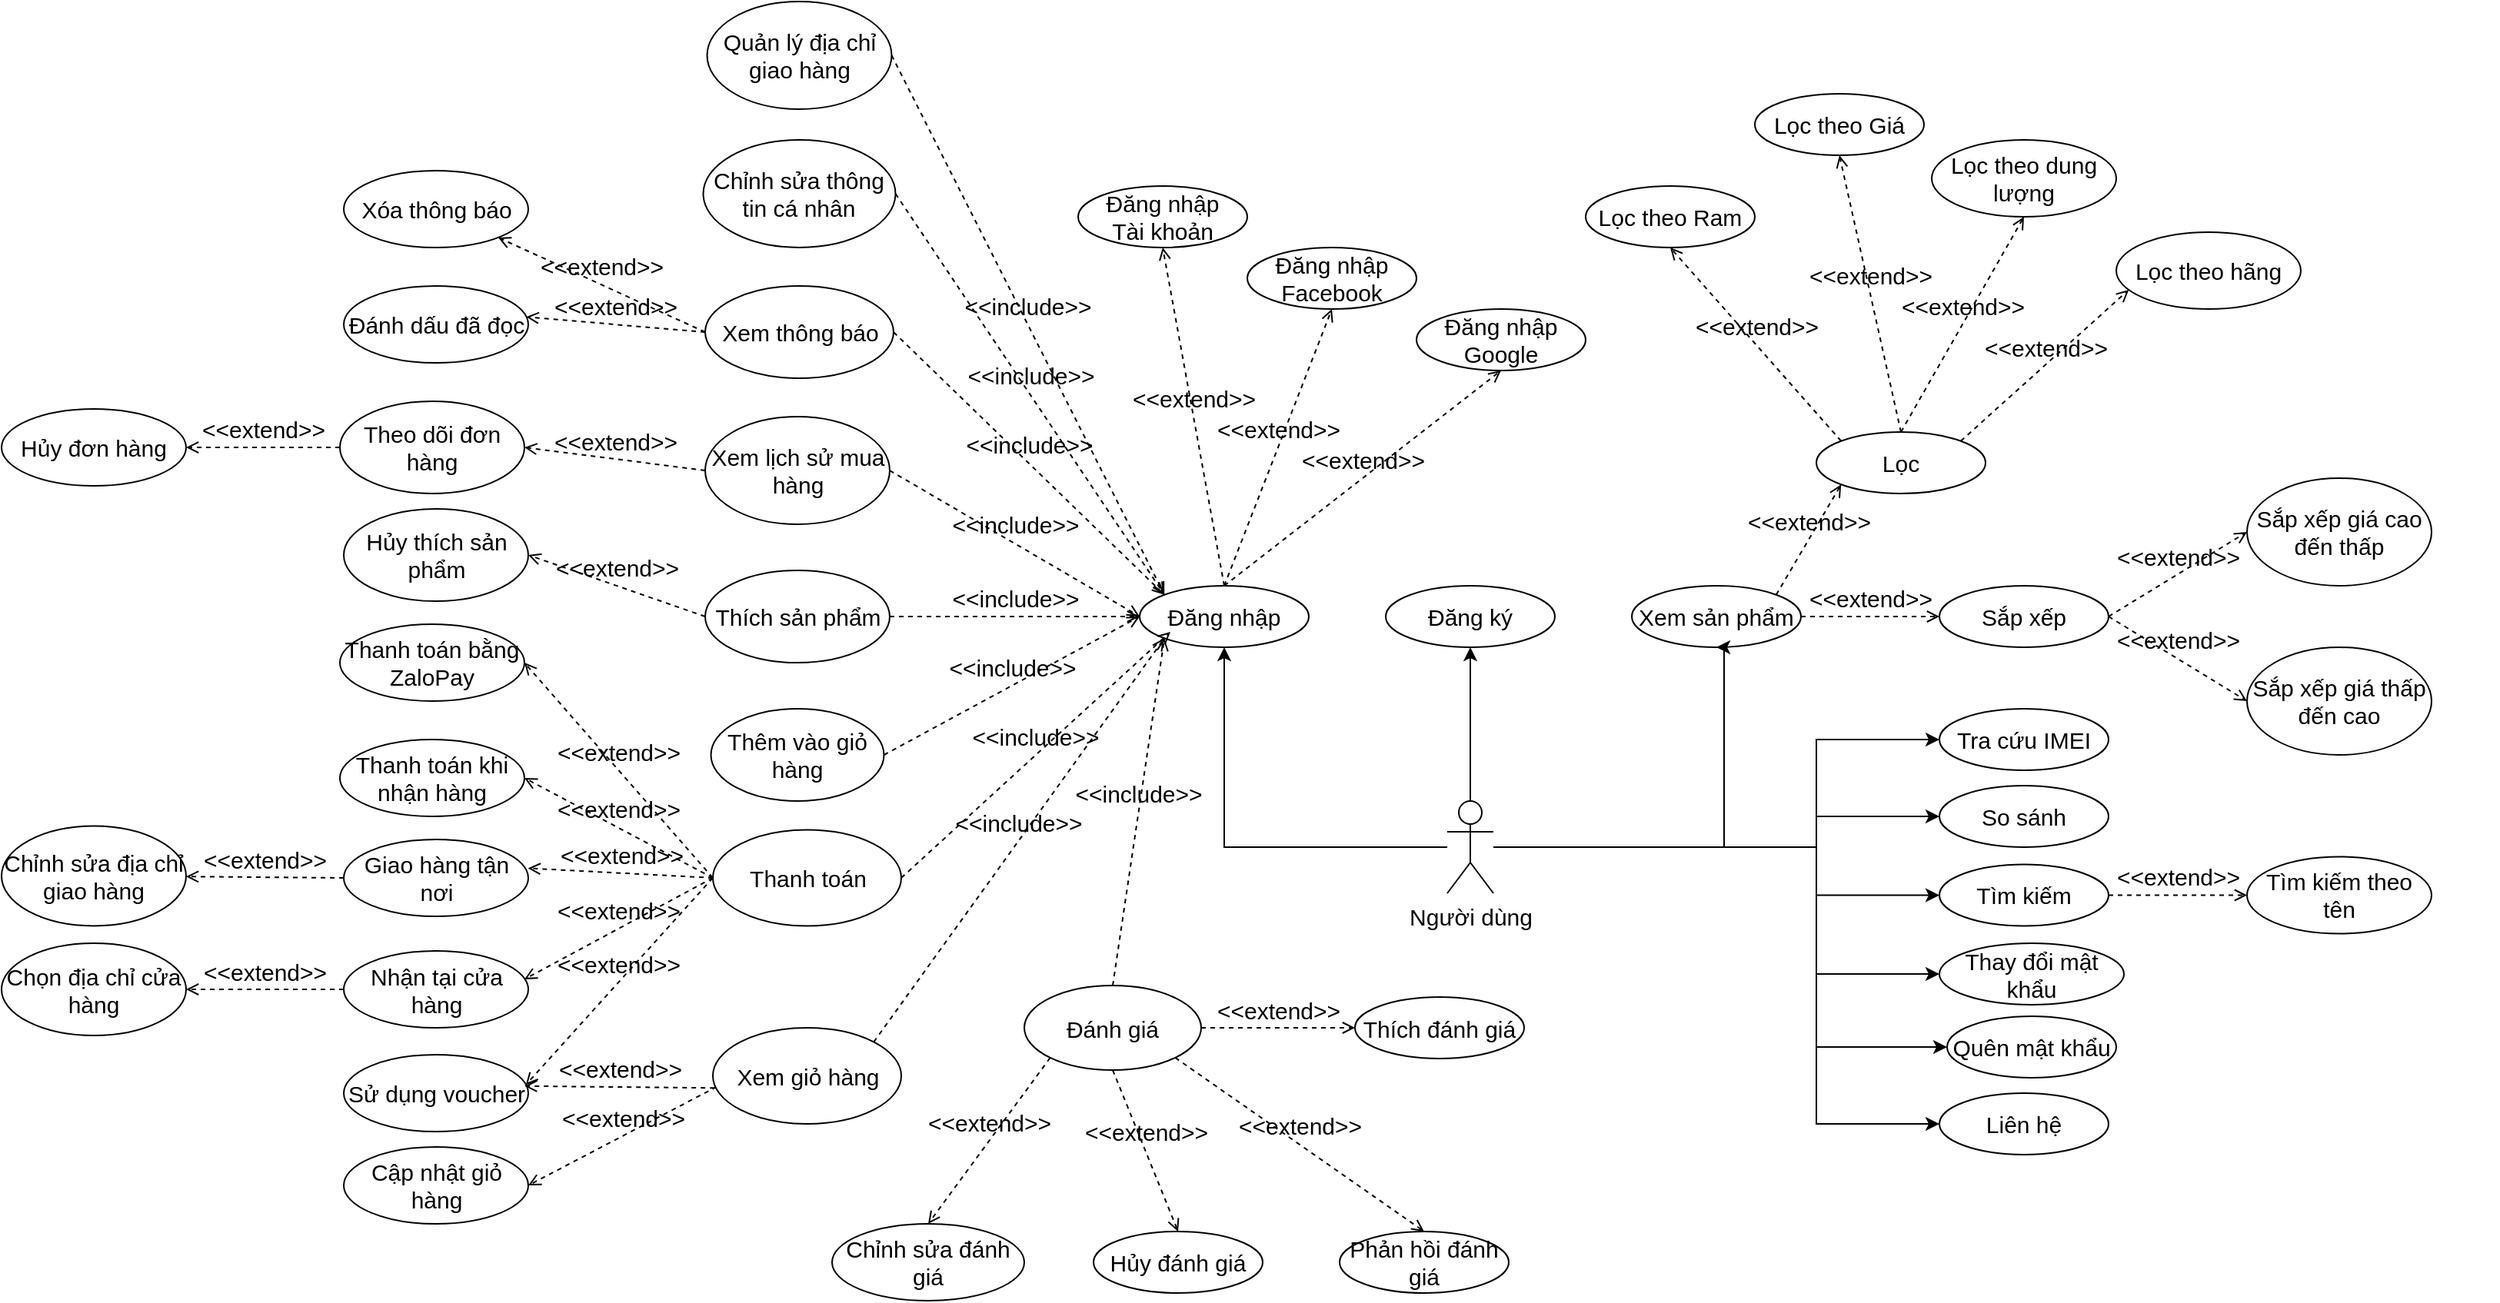 <mxfile version="15.4.0" type="device"><diagram id="bqjBC44JYq5-XLAw16za" name="Page-1"><mxGraphModel dx="2636" dy="856" grid="1" gridSize="10" guides="1" tooltips="1" connect="1" arrows="1" fold="1" page="1" pageScale="1" pageWidth="850" pageHeight="1100" math="0" shadow="0"><root><mxCell id="0"/><mxCell id="1" parent="0"/><mxCell id="60ecFbBUlzreuD89ERRn-10" value="Đăng nhập" style="ellipse;whiteSpace=wrap;html=1;fontSize=15;" parent="1" vertex="1"><mxGeometry x="400" y="420" width="110" height="40" as="geometry"/></mxCell><mxCell id="60ecFbBUlzreuD89ERRn-11" value="Thanh toán" style="ellipse;whiteSpace=wrap;html=1;fontSize=15;" parent="1" vertex="1"><mxGeometry x="122.5" y="578.75" width="122.5" height="62.5" as="geometry"/></mxCell><mxCell id="60ecFbBUlzreuD89ERRn-13" value="Đánh giá" style="ellipse;whiteSpace=wrap;html=1;fontSize=15;" parent="1" vertex="1"><mxGeometry x="325" y="680" width="115" height="55" as="geometry"/></mxCell><mxCell id="60ecFbBUlzreuD89ERRn-15" value="Chỉnh sửa thông tin cá nhân" style="ellipse;whiteSpace=wrap;html=1;fontSize=15;" parent="1" vertex="1"><mxGeometry x="116.25" y="130" width="125" height="70" as="geometry"/></mxCell><mxCell id="60ecFbBUlzreuD89ERRn-16" value="Xem lịch sử mua hàng" style="ellipse;whiteSpace=wrap;html=1;fontSize=15;" parent="1" vertex="1"><mxGeometry x="117.5" y="310" width="120" height="70" as="geometry"/></mxCell><mxCell id="60ecFbBUlzreuD89ERRn-17" value="Thích sản phẩm" style="ellipse;whiteSpace=wrap;html=1;fontSize=15;" parent="1" vertex="1"><mxGeometry x="117.5" y="410" width="120" height="60" as="geometry"/></mxCell><mxCell id="60ecFbBUlzreuD89ERRn-18" value="Quên mật khẩu" style="ellipse;whiteSpace=wrap;html=1;fontSize=15;" parent="1" vertex="1"><mxGeometry x="925" y="700" width="110" height="40" as="geometry"/></mxCell><mxCell id="60ecFbBUlzreuD89ERRn-19" value="Xem sản phẩm" style="ellipse;whiteSpace=wrap;html=1;fontSize=15;" parent="1" vertex="1"><mxGeometry x="720" y="420" width="110" height="40" as="geometry"/></mxCell><mxCell id="60ecFbBUlzreuD89ERRn-20" value="Thêm vào giỏ hàng" style="ellipse;whiteSpace=wrap;html=1;fontSize=15;" parent="1" vertex="1"><mxGeometry x="121.25" y="500" width="112.5" height="60" as="geometry"/></mxCell><mxCell id="60ecFbBUlzreuD89ERRn-21" value="Tìm kiếm" style="ellipse;whiteSpace=wrap;html=1;fontSize=15;" parent="1" vertex="1"><mxGeometry x="920" y="601.25" width="110" height="40" as="geometry"/></mxCell><mxCell id="60ecFbBUlzreuD89ERRn-23" value="Tìm kiếm theo tên" style="ellipse;whiteSpace=wrap;html=1;fontSize=15;" parent="1" vertex="1"><mxGeometry x="1120" y="596.25" width="120" height="50" as="geometry"/></mxCell><mxCell id="60ecFbBUlzreuD89ERRn-26" value="So sánh" style="ellipse;whiteSpace=wrap;html=1;fontSize=15;" parent="1" vertex="1"><mxGeometry x="920" y="550" width="110" height="40" as="geometry"/></mxCell><mxCell id="60ecFbBUlzreuD89ERRn-31" value="Đăng ký" style="ellipse;whiteSpace=wrap;html=1;fontSize=15;" parent="1" vertex="1"><mxGeometry x="560" y="420" width="110" height="40" as="geometry"/></mxCell><mxCell id="60ecFbBUlzreuD89ERRn-36" value="&amp;lt;&amp;lt;include&amp;gt;&amp;gt;" style="html=1;verticalAlign=bottom;labelBackgroundColor=none;endArrow=open;endFill=0;dashed=1;fontSize=15;exitX=1;exitY=0.5;exitDx=0;exitDy=0;entryX=0;entryY=0;entryDx=0;entryDy=0;" parent="1" source="60ecFbBUlzreuD89ERRn-15" target="60ecFbBUlzreuD89ERRn-10" edge="1"><mxGeometry width="160" relative="1" as="geometry"><mxPoint x="420" y="270" as="sourcePoint"/><mxPoint x="400" y="440" as="targetPoint"/></mxGeometry></mxCell><mxCell id="60ecFbBUlzreuD89ERRn-40" value="&amp;lt;&amp;lt;include&amp;gt;&amp;gt;" style="html=1;verticalAlign=bottom;labelBackgroundColor=none;endArrow=open;endFill=0;dashed=1;fontSize=15;exitX=1;exitY=0.5;exitDx=0;exitDy=0;entryX=0;entryY=0.5;entryDx=0;entryDy=0;" parent="1" source="60ecFbBUlzreuD89ERRn-17" target="60ecFbBUlzreuD89ERRn-10" edge="1"><mxGeometry width="160" relative="1" as="geometry"><mxPoint x="330" y="540" as="sourcePoint"/><mxPoint x="490" y="540" as="targetPoint"/></mxGeometry></mxCell><mxCell id="60ecFbBUlzreuD89ERRn-41" value="&amp;lt;&amp;lt;include&amp;gt;&amp;gt;" style="html=1;verticalAlign=bottom;labelBackgroundColor=none;endArrow=open;endFill=0;dashed=1;fontSize=15;exitX=1;exitY=0.5;exitDx=0;exitDy=0;" parent="1" source="60ecFbBUlzreuD89ERRn-11" edge="1"><mxGeometry width="160" relative="1" as="geometry"><mxPoint x="320" y="540" as="sourcePoint"/><mxPoint x="420" y="450" as="targetPoint"/></mxGeometry></mxCell><mxCell id="60ecFbBUlzreuD89ERRn-43" value="&amp;lt;&amp;lt;include&amp;gt;&amp;gt;" style="html=1;verticalAlign=bottom;labelBackgroundColor=none;endArrow=open;endFill=0;dashed=1;fontSize=15;exitX=0.5;exitY=0;exitDx=0;exitDy=0;entryX=0;entryY=1;entryDx=0;entryDy=0;" parent="1" source="60ecFbBUlzreuD89ERRn-13" target="60ecFbBUlzreuD89ERRn-10" edge="1"><mxGeometry width="160" relative="1" as="geometry"><mxPoint x="200" y="780" as="sourcePoint"/><mxPoint x="390" y="450" as="targetPoint"/></mxGeometry></mxCell><mxCell id="60ecFbBUlzreuD89ERRn-49" value="Đăng nhập&lt;br style=&quot;font-size: 15px;&quot;&gt;Tài khoản" style="ellipse;whiteSpace=wrap;html=1;fontSize=15;" parent="1" vertex="1"><mxGeometry x="360" y="160" width="110" height="40" as="geometry"/></mxCell><mxCell id="60ecFbBUlzreuD89ERRn-50" value="Đăng nhập&lt;br style=&quot;font-size: 15px;&quot;&gt;Facebook" style="ellipse;whiteSpace=wrap;html=1;fontSize=15;" parent="1" vertex="1"><mxGeometry x="470" y="200" width="110" height="40" as="geometry"/></mxCell><mxCell id="60ecFbBUlzreuD89ERRn-51" value="Đăng nhập Google" style="ellipse;whiteSpace=wrap;html=1;fontSize=15;" parent="1" vertex="1"><mxGeometry x="580" y="240" width="110" height="40" as="geometry"/></mxCell><mxCell id="60ecFbBUlzreuD89ERRn-52" value="&amp;lt;&amp;lt;extend&amp;gt;&amp;gt;" style="html=1;verticalAlign=bottom;labelBackgroundColor=none;endArrow=open;endFill=0;dashed=1;fontSize=15;exitX=0.5;exitY=0;exitDx=0;exitDy=0;entryX=0.5;entryY=1;entryDx=0;entryDy=0;" parent="1" source="60ecFbBUlzreuD89ERRn-10" target="60ecFbBUlzreuD89ERRn-49" edge="1"><mxGeometry width="160" relative="1" as="geometry"><mxPoint x="460" y="370" as="sourcePoint"/><mxPoint x="620" y="370" as="targetPoint"/></mxGeometry></mxCell><mxCell id="60ecFbBUlzreuD89ERRn-53" value="&amp;lt;&amp;lt;extend&amp;gt;&amp;gt;" style="html=1;verticalAlign=bottom;labelBackgroundColor=none;endArrow=open;endFill=0;dashed=1;fontSize=15;exitX=0.5;exitY=0;exitDx=0;exitDy=0;entryX=0.5;entryY=1;entryDx=0;entryDy=0;" parent="1" source="60ecFbBUlzreuD89ERRn-10" target="60ecFbBUlzreuD89ERRn-50" edge="1"><mxGeometry width="160" relative="1" as="geometry"><mxPoint x="465" y="430.0" as="sourcePoint"/><mxPoint x="465" y="300" as="targetPoint"/></mxGeometry></mxCell><mxCell id="60ecFbBUlzreuD89ERRn-54" value="&amp;lt;&amp;lt;extend&amp;gt;&amp;gt;" style="html=1;verticalAlign=bottom;labelBackgroundColor=none;endArrow=open;endFill=0;dashed=1;fontSize=15;exitX=0.5;exitY=0;exitDx=0;exitDy=0;entryX=0.5;entryY=1;entryDx=0;entryDy=0;" parent="1" source="60ecFbBUlzreuD89ERRn-10" target="60ecFbBUlzreuD89ERRn-51" edge="1"><mxGeometry width="160" relative="1" as="geometry"><mxPoint x="465" y="430.0" as="sourcePoint"/><mxPoint x="585" y="300" as="targetPoint"/></mxGeometry></mxCell><mxCell id="60ecFbBUlzreuD89ERRn-55" value="Cập nhật giỏ hàng" style="ellipse;whiteSpace=wrap;html=1;fontSize=15;" parent="1" vertex="1"><mxGeometry x="-117.5" y="785" width="120" height="50" as="geometry"/></mxCell><mxCell id="M0JY0uztgxaYlaWAghpS-34" style="edgeStyle=orthogonalEdgeStyle;rounded=0;orthogonalLoop=1;jettySize=auto;html=1;entryX=0.5;entryY=1;entryDx=0;entryDy=0;fontSize=15;" parent="1" source="VF1UdYFl28tYzCCaSN10-1" target="60ecFbBUlzreuD89ERRn-19" edge="1"><mxGeometry relative="1" as="geometry"><Array as="points"><mxPoint x="780" y="590"/><mxPoint x="780" y="460"/></Array></mxGeometry></mxCell><mxCell id="M0JY0uztgxaYlaWAghpS-35" style="edgeStyle=orthogonalEdgeStyle;rounded=0;orthogonalLoop=1;jettySize=auto;html=1;entryX=0.5;entryY=1;entryDx=0;entryDy=0;fontSize=15;" parent="1" source="VF1UdYFl28tYzCCaSN10-1" target="60ecFbBUlzreuD89ERRn-31" edge="1"><mxGeometry relative="1" as="geometry"><Array as="points"><mxPoint x="615" y="460"/></Array></mxGeometry></mxCell><mxCell id="M0JY0uztgxaYlaWAghpS-37" style="edgeStyle=orthogonalEdgeStyle;rounded=0;orthogonalLoop=1;jettySize=auto;html=1;entryX=0.5;entryY=1;entryDx=0;entryDy=0;fontSize=15;" parent="1" source="VF1UdYFl28tYzCCaSN10-1" target="60ecFbBUlzreuD89ERRn-10" edge="1"><mxGeometry relative="1" as="geometry"><Array as="points"><mxPoint x="455" y="590"/></Array></mxGeometry></mxCell><mxCell id="RQg4JhLLqZ_YatLiiQMc-4" style="edgeStyle=orthogonalEdgeStyle;rounded=0;orthogonalLoop=1;jettySize=auto;html=1;entryX=0;entryY=0.5;entryDx=0;entryDy=0;fontSize=15;" edge="1" parent="1" source="VF1UdYFl28tYzCCaSN10-1" target="VF1UdYFl28tYzCCaSN10-4"><mxGeometry relative="1" as="geometry"><Array as="points"><mxPoint x="840" y="590"/><mxPoint x="840" y="520"/></Array></mxGeometry></mxCell><mxCell id="RQg4JhLLqZ_YatLiiQMc-5" style="edgeStyle=orthogonalEdgeStyle;rounded=0;orthogonalLoop=1;jettySize=auto;html=1;entryX=0;entryY=0.5;entryDx=0;entryDy=0;fontSize=15;" edge="1" parent="1" source="VF1UdYFl28tYzCCaSN10-1" target="60ecFbBUlzreuD89ERRn-26"><mxGeometry relative="1" as="geometry"><mxPoint x="820" y="590" as="targetPoint"/><Array as="points"><mxPoint x="840" y="590"/><mxPoint x="840" y="570"/></Array></mxGeometry></mxCell><mxCell id="RQg4JhLLqZ_YatLiiQMc-6" style="edgeStyle=orthogonalEdgeStyle;rounded=0;orthogonalLoop=1;jettySize=auto;html=1;entryX=0;entryY=0.5;entryDx=0;entryDy=0;fontSize=15;" edge="1" parent="1" source="VF1UdYFl28tYzCCaSN10-1" target="60ecFbBUlzreuD89ERRn-21"><mxGeometry relative="1" as="geometry"><Array as="points"><mxPoint x="840" y="590"/><mxPoint x="840" y="621"/></Array></mxGeometry></mxCell><mxCell id="RQg4JhLLqZ_YatLiiQMc-7" style="edgeStyle=orthogonalEdgeStyle;rounded=0;orthogonalLoop=1;jettySize=auto;html=1;entryX=0;entryY=0.5;entryDx=0;entryDy=0;fontSize=15;" edge="1" parent="1" source="VF1UdYFl28tYzCCaSN10-1" target="OlJyDvDO29J8p7X2WgDA-30"><mxGeometry relative="1" as="geometry"><Array as="points"><mxPoint x="840" y="590"/><mxPoint x="840" y="673"/></Array></mxGeometry></mxCell><mxCell id="RQg4JhLLqZ_YatLiiQMc-8" style="edgeStyle=orthogonalEdgeStyle;rounded=0;orthogonalLoop=1;jettySize=auto;html=1;entryX=0;entryY=0.5;entryDx=0;entryDy=0;fontSize=15;" edge="1" parent="1" source="VF1UdYFl28tYzCCaSN10-1" target="60ecFbBUlzreuD89ERRn-18"><mxGeometry relative="1" as="geometry"><Array as="points"><mxPoint x="840" y="590"/><mxPoint x="840" y="720"/></Array></mxGeometry></mxCell><mxCell id="RQg4JhLLqZ_YatLiiQMc-9" style="edgeStyle=orthogonalEdgeStyle;rounded=0;orthogonalLoop=1;jettySize=auto;html=1;entryX=0;entryY=0.5;entryDx=0;entryDy=0;fontSize=15;" edge="1" parent="1" source="VF1UdYFl28tYzCCaSN10-1" target="OlJyDvDO29J8p7X2WgDA-6"><mxGeometry relative="1" as="geometry"><Array as="points"><mxPoint x="840" y="590"/><mxPoint x="840" y="770"/></Array></mxGeometry></mxCell><mxCell id="VF1UdYFl28tYzCCaSN10-1" value="Người dùng" style="shape=umlActor;verticalLabelPosition=bottom;verticalAlign=top;html=1;outlineConnect=0;fontSize=15;" parent="1" vertex="1"><mxGeometry x="600" y="560" width="30" height="60" as="geometry"/></mxCell><mxCell id="VF1UdYFl28tYzCCaSN10-4" value="Tra cứu IMEI" style="ellipse;whiteSpace=wrap;html=1;fontSize=15;" parent="1" vertex="1"><mxGeometry x="920" y="500" width="110" height="40" as="geometry"/></mxCell><mxCell id="bdvj-1nFFW0QK5NCMLRl-1" value="Lọc" style="ellipse;whiteSpace=wrap;html=1;fontSize=15;" parent="1" vertex="1"><mxGeometry x="840" y="320" width="110" height="40" as="geometry"/></mxCell><mxCell id="bdvj-1nFFW0QK5NCMLRl-2" value="Sắp xếp" style="ellipse;whiteSpace=wrap;html=1;fontSize=15;" parent="1" vertex="1"><mxGeometry x="920" y="420" width="110" height="40" as="geometry"/></mxCell><mxCell id="MyBn2hIuP0dGeVF73-s9-20" value="Sắp xếp giá cao đến thấp" style="ellipse;whiteSpace=wrap;html=1;fontSize=15;" parent="1" vertex="1"><mxGeometry x="1120" y="350" width="120" height="70" as="geometry"/></mxCell><mxCell id="MyBn2hIuP0dGeVF73-s9-22" value="Sắp xếp giá thấp đến cao" style="ellipse;whiteSpace=wrap;html=1;fontSize=15;" parent="1" vertex="1"><mxGeometry x="1120" y="460" width="120" height="70" as="geometry"/></mxCell><mxCell id="MyBn2hIuP0dGeVF73-s9-23" style="edgeStyle=orthogonalEdgeStyle;rounded=0;orthogonalLoop=1;jettySize=auto;html=1;exitX=0.5;exitY=1;exitDx=0;exitDy=0;fontSize=15;" parent="1" edge="1"><mxGeometry relative="1" as="geometry"><mxPoint x="1275" y="690" as="sourcePoint"/><mxPoint x="1275" y="690" as="targetPoint"/></mxGeometry></mxCell><mxCell id="MyBn2hIuP0dGeVF73-s9-28" value="Lọc theo dung lượng" style="ellipse;whiteSpace=wrap;html=1;fontSize=15;" parent="1" vertex="1"><mxGeometry x="915" y="130" width="120" height="50" as="geometry"/></mxCell><mxCell id="MyBn2hIuP0dGeVF73-s9-29" value="Lọc theo Ram" style="ellipse;whiteSpace=wrap;html=1;fontSize=15;" parent="1" vertex="1"><mxGeometry x="690" y="160" width="110" height="40" as="geometry"/></mxCell><mxCell id="MyBn2hIuP0dGeVF73-s9-30" value="Lọc theo Giá" style="ellipse;whiteSpace=wrap;html=1;fontSize=15;" parent="1" vertex="1"><mxGeometry x="800" y="100" width="110" height="40" as="geometry"/></mxCell><mxCell id="M0JY0uztgxaYlaWAghpS-3" value="Hủy đánh giá" style="ellipse;whiteSpace=wrap;html=1;fontSize=15;" parent="1" vertex="1"><mxGeometry x="370" y="840" width="110" height="40" as="geometry"/></mxCell><mxCell id="M0JY0uztgxaYlaWAghpS-4" value="Chỉnh sửa đánh giá" style="ellipse;whiteSpace=wrap;html=1;fontSize=15;" parent="1" vertex="1"><mxGeometry x="200" y="835" width="125" height="50" as="geometry"/></mxCell><mxCell id="M0JY0uztgxaYlaWAghpS-6" value="&amp;lt;&amp;lt;extend&amp;gt;&amp;gt;" style="html=1;verticalAlign=bottom;labelBackgroundColor=none;endArrow=open;endFill=0;dashed=1;entryX=0.5;entryY=0;entryDx=0;entryDy=0;exitX=0.5;exitY=1;exitDx=0;exitDy=0;fontSize=15;" parent="1" source="60ecFbBUlzreuD89ERRn-13" target="M0JY0uztgxaYlaWAghpS-3" edge="1"><mxGeometry width="160" relative="1" as="geometry"><mxPoint x="-90" y="480" as="sourcePoint"/><mxPoint x="70" y="480" as="targetPoint"/></mxGeometry></mxCell><mxCell id="M0JY0uztgxaYlaWAghpS-7" value="&amp;lt;&amp;lt;extend&amp;gt;&amp;gt;" style="html=1;verticalAlign=bottom;labelBackgroundColor=none;endArrow=open;endFill=0;dashed=1;exitX=0;exitY=1;exitDx=0;exitDy=0;entryX=0.5;entryY=0;entryDx=0;entryDy=0;fontSize=15;" parent="1" source="60ecFbBUlzreuD89ERRn-13" target="M0JY0uztgxaYlaWAghpS-4" edge="1"><mxGeometry width="160" relative="1" as="geometry"><mxPoint x="120" y="790" as="sourcePoint"/><mxPoint x="-20" y="885" as="targetPoint"/></mxGeometry></mxCell><mxCell id="M0JY0uztgxaYlaWAghpS-9" value="&amp;lt;&amp;lt;extend&amp;gt;&amp;gt;" style="html=1;verticalAlign=bottom;labelBackgroundColor=none;endArrow=open;endFill=0;dashed=1;entryX=1;entryY=0.5;entryDx=0;entryDy=0;exitX=0.02;exitY=0.614;exitDx=0;exitDy=0;exitPerimeter=0;fontSize=15;" parent="1" source="OlJyDvDO29J8p7X2WgDA-11" target="60ecFbBUlzreuD89ERRn-55" edge="1"><mxGeometry width="160" relative="1" as="geometry"><mxPoint x="472.503" y="874.999" as="sourcePoint"/><mxPoint x="349.917" y="906.581" as="targetPoint"/></mxGeometry></mxCell><mxCell id="M0JY0uztgxaYlaWAghpS-11" value="&amp;lt;&amp;lt;extend&amp;gt;&amp;gt;" style="html=1;verticalAlign=bottom;labelBackgroundColor=none;endArrow=open;endFill=0;dashed=1;entryX=0;entryY=0.5;entryDx=0;entryDy=0;exitX=1;exitY=0.5;exitDx=0;exitDy=0;fontSize=15;" parent="1" source="60ecFbBUlzreuD89ERRn-21" target="60ecFbBUlzreuD89ERRn-23" edge="1"><mxGeometry width="160" relative="1" as="geometry"><mxPoint x="595" y="780" as="sourcePoint"/><mxPoint x="535" y="900" as="targetPoint"/></mxGeometry></mxCell><mxCell id="M0JY0uztgxaYlaWAghpS-14" value="&amp;lt;&amp;lt;extend&amp;gt;&amp;gt;" style="html=1;verticalAlign=bottom;labelBackgroundColor=none;endArrow=open;endFill=0;dashed=1;entryX=0;entryY=1;entryDx=0;entryDy=0;exitX=1;exitY=0;exitDx=0;exitDy=0;fontSize=15;" parent="1" source="60ecFbBUlzreuD89ERRn-19" target="bdvj-1nFFW0QK5NCMLRl-1" edge="1"><mxGeometry width="160" relative="1" as="geometry"><mxPoint x="860" y="370" as="sourcePoint"/><mxPoint x="800" y="490" as="targetPoint"/></mxGeometry></mxCell><mxCell id="M0JY0uztgxaYlaWAghpS-15" value="&amp;lt;&amp;lt;extend&amp;gt;&amp;gt;" style="html=1;verticalAlign=bottom;labelBackgroundColor=none;endArrow=open;endFill=0;dashed=1;entryX=0;entryY=0.5;entryDx=0;entryDy=0;exitX=1;exitY=0.5;exitDx=0;exitDy=0;fontSize=15;" parent="1" source="60ecFbBUlzreuD89ERRn-19" target="bdvj-1nFFW0QK5NCMLRl-2" edge="1"><mxGeometry width="160" relative="1" as="geometry"><mxPoint x="830" y="440" as="sourcePoint"/><mxPoint x="920" y="350" as="targetPoint"/></mxGeometry></mxCell><mxCell id="M0JY0uztgxaYlaWAghpS-17" value="&amp;lt;&amp;lt;extend&amp;gt;&amp;gt;" style="html=1;verticalAlign=bottom;labelBackgroundColor=none;endArrow=open;endFill=0;dashed=1;entryX=0.5;entryY=1;entryDx=0;entryDy=0;exitX=0;exitY=0;exitDx=0;exitDy=0;fontSize=15;" parent="1" source="bdvj-1nFFW0QK5NCMLRl-1" target="MyBn2hIuP0dGeVF73-s9-29" edge="1"><mxGeometry width="160" relative="1" as="geometry"><mxPoint x="850" y="460" as="sourcePoint"/><mxPoint x="940" y="370" as="targetPoint"/></mxGeometry></mxCell><mxCell id="M0JY0uztgxaYlaWAghpS-18" value="&amp;lt;&amp;lt;extend&amp;gt;&amp;gt;" style="html=1;verticalAlign=bottom;labelBackgroundColor=none;endArrow=open;endFill=0;dashed=1;entryX=0.5;entryY=1;entryDx=0;entryDy=0;exitX=0.5;exitY=0;exitDx=0;exitDy=0;fontSize=15;" parent="1" source="bdvj-1nFFW0QK5NCMLRl-1" target="MyBn2hIuP0dGeVF73-s9-30" edge="1"><mxGeometry width="160" relative="1" as="geometry"><mxPoint x="965" y="320" as="sourcePoint"/><mxPoint x="950" y="380" as="targetPoint"/></mxGeometry></mxCell><mxCell id="M0JY0uztgxaYlaWAghpS-19" value="&amp;lt;&amp;lt;extend&amp;gt;&amp;gt;" style="html=1;verticalAlign=bottom;labelBackgroundColor=none;endArrow=open;endFill=0;dashed=1;entryX=0.5;entryY=1;entryDx=0;entryDy=0;exitX=0.5;exitY=0;exitDx=0;exitDy=0;fontSize=15;" parent="1" source="bdvj-1nFFW0QK5NCMLRl-1" target="MyBn2hIuP0dGeVF73-s9-28" edge="1"><mxGeometry width="160" relative="1" as="geometry"><mxPoint x="870" y="480" as="sourcePoint"/><mxPoint x="960" y="390" as="targetPoint"/></mxGeometry></mxCell><mxCell id="M0JY0uztgxaYlaWAghpS-20" value="&amp;lt;&amp;lt;extend&amp;gt;&amp;gt;" style="html=1;verticalAlign=bottom;labelBackgroundColor=none;endArrow=open;endFill=0;dashed=1;entryX=0;entryY=0.5;entryDx=0;entryDy=0;exitX=1;exitY=0.5;exitDx=0;exitDy=0;fontSize=15;" parent="1" source="bdvj-1nFFW0QK5NCMLRl-2" target="MyBn2hIuP0dGeVF73-s9-20" edge="1"><mxGeometry width="160" relative="1" as="geometry"><mxPoint x="880" y="490" as="sourcePoint"/><mxPoint x="970" y="400" as="targetPoint"/></mxGeometry></mxCell><mxCell id="M0JY0uztgxaYlaWAghpS-21" value="&amp;lt;&amp;lt;extend&amp;gt;&amp;gt;" style="html=1;verticalAlign=bottom;labelBackgroundColor=none;endArrow=open;endFill=0;dashed=1;entryX=0;entryY=0.5;entryDx=0;entryDy=0;exitX=1;exitY=0.5;exitDx=0;exitDy=0;fontSize=15;" parent="1" source="bdvj-1nFFW0QK5NCMLRl-2" target="MyBn2hIuP0dGeVF73-s9-22" edge="1"><mxGeometry width="160" relative="1" as="geometry"><mxPoint x="1020" y="520" as="sourcePoint"/><mxPoint x="980" y="410" as="targetPoint"/></mxGeometry></mxCell><mxCell id="M0JY0uztgxaYlaWAghpS-24" value="Theo dõi đơn hàng" style="ellipse;whiteSpace=wrap;html=1;fontSize=15;" parent="1" vertex="1"><mxGeometry x="-120" y="300" width="120" height="60" as="geometry"/></mxCell><mxCell id="M0JY0uztgxaYlaWAghpS-25" value="&amp;lt;&amp;lt;include&amp;gt;&amp;gt;" style="html=1;verticalAlign=bottom;labelBackgroundColor=none;endArrow=open;endFill=0;dashed=1;fontSize=15;exitX=1;exitY=0.5;exitDx=0;exitDy=0;entryX=0;entryY=0.5;entryDx=0;entryDy=0;" parent="1" source="60ecFbBUlzreuD89ERRn-16" target="60ecFbBUlzreuD89ERRn-10" edge="1"><mxGeometry width="160" relative="1" as="geometry"><mxPoint x="263.89" y="240" as="sourcePoint"/><mxPoint x="420" y="430" as="targetPoint"/></mxGeometry></mxCell><mxCell id="M0JY0uztgxaYlaWAghpS-26" value="Hủy đơn hàng" style="ellipse;whiteSpace=wrap;html=1;fontSize=15;" parent="1" vertex="1"><mxGeometry x="-340" y="305" width="120" height="50" as="geometry"/></mxCell><mxCell id="M0JY0uztgxaYlaWAghpS-27" value="&amp;lt;&amp;lt;extend&amp;gt;&amp;gt;" style="html=1;verticalAlign=bottom;labelBackgroundColor=none;endArrow=open;endFill=0;dashed=1;entryX=1;entryY=0.5;entryDx=0;entryDy=0;exitX=0;exitY=0.5;exitDx=0;exitDy=0;fontSize=15;" parent="1" source="M0JY0uztgxaYlaWAghpS-24" target="M0JY0uztgxaYlaWAghpS-26" edge="1"><mxGeometry width="160" relative="1" as="geometry"><mxPoint x="10" y="260" as="sourcePoint"/><mxPoint x="-80" y="230" as="targetPoint"/></mxGeometry></mxCell><mxCell id="MTc3CM0ZX0gWXXYUHF15-1" value="Hủy thích sản phẩm" style="ellipse;whiteSpace=wrap;html=1;fontSize=15;" parent="1" vertex="1"><mxGeometry x="-117.5" y="370" width="120" height="60" as="geometry"/></mxCell><mxCell id="MTc3CM0ZX0gWXXYUHF15-2" value="&amp;lt;&amp;lt;extend&amp;gt;&amp;gt;" style="html=1;verticalAlign=bottom;labelBackgroundColor=none;endArrow=open;endFill=0;dashed=1;entryX=1;entryY=0.5;entryDx=0;entryDy=0;exitX=0;exitY=0.5;exitDx=0;exitDy=0;fontSize=15;" parent="1" source="60ecFbBUlzreuD89ERRn-17" target="MTc3CM0ZX0gWXXYUHF15-1" edge="1"><mxGeometry width="160" relative="1" as="geometry"><mxPoint x="65" y="419" as="sourcePoint"/><mxPoint x="-20" y="419" as="targetPoint"/></mxGeometry></mxCell><mxCell id="OlJyDvDO29J8p7X2WgDA-1" value="Thanh toán bằng ZaloPay" style="ellipse;whiteSpace=wrap;html=1;fontSize=15;" parent="1" vertex="1"><mxGeometry x="-120" y="445" width="120" height="50" as="geometry"/></mxCell><mxCell id="OlJyDvDO29J8p7X2WgDA-2" value="Thanh toán khi nhận hàng" style="ellipse;whiteSpace=wrap;html=1;fontSize=15;" parent="1" vertex="1"><mxGeometry x="-120" y="520" width="120" height="50" as="geometry"/></mxCell><mxCell id="OlJyDvDO29J8p7X2WgDA-3" value="&amp;lt;&amp;lt;extend&amp;gt;&amp;gt;" style="html=1;verticalAlign=bottom;labelBackgroundColor=none;endArrow=open;endFill=0;dashed=1;entryX=1;entryY=0.5;entryDx=0;entryDy=0;exitX=0;exitY=0.5;exitDx=0;exitDy=0;fontSize=15;" parent="1" source="60ecFbBUlzreuD89ERRn-11" target="OlJyDvDO29J8p7X2WgDA-2" edge="1"><mxGeometry width="160" relative="1" as="geometry"><mxPoint x="122.5" y="575" as="sourcePoint"/><mxPoint x="42.5" y="653.57" as="targetPoint"/></mxGeometry></mxCell><mxCell id="OlJyDvDO29J8p7X2WgDA-4" value="&amp;lt;&amp;lt;extend&amp;gt;&amp;gt;" style="html=1;verticalAlign=bottom;labelBackgroundColor=none;endArrow=open;endFill=0;dashed=1;entryX=1;entryY=0.5;entryDx=0;entryDy=0;exitX=0;exitY=0.5;exitDx=0;exitDy=0;fontSize=15;" parent="1" source="60ecFbBUlzreuD89ERRn-11" target="OlJyDvDO29J8p7X2WgDA-1" edge="1"><mxGeometry width="160" relative="1" as="geometry"><mxPoint x="-177.5" y="505" as="sourcePoint"/><mxPoint x="42.5" y="610" as="targetPoint"/></mxGeometry></mxCell><mxCell id="OlJyDvDO29J8p7X2WgDA-6" value="Liên hệ" style="ellipse;whiteSpace=wrap;html=1;fontSize=15;" parent="1" vertex="1"><mxGeometry x="920" y="750" width="110" height="40" as="geometry"/></mxCell><mxCell id="OlJyDvDO29J8p7X2WgDA-11" value="Xem giỏ hàng" style="ellipse;whiteSpace=wrap;html=1;fontSize=15;" parent="1" vertex="1"><mxGeometry x="122.5" y="707.5" width="122.5" height="62.5" as="geometry"/></mxCell><mxCell id="OlJyDvDO29J8p7X2WgDA-17" value="Phản hồi đánh giá" style="ellipse;whiteSpace=wrap;html=1;fontSize=15;" parent="1" vertex="1"><mxGeometry x="530" y="840" width="110" height="40" as="geometry"/></mxCell><mxCell id="OlJyDvDO29J8p7X2WgDA-18" value="&amp;lt;&amp;lt;extend&amp;gt;&amp;gt;" style="html=1;verticalAlign=bottom;labelBackgroundColor=none;endArrow=open;endFill=0;dashed=1;entryX=0.5;entryY=0;entryDx=0;entryDy=0;exitX=1;exitY=1;exitDx=0;exitDy=0;fontSize=15;" parent="1" source="60ecFbBUlzreuD89ERRn-13" target="OlJyDvDO29J8p7X2WgDA-17" edge="1"><mxGeometry width="160" relative="1" as="geometry"><mxPoint x="130" y="770" as="sourcePoint"/><mxPoint x="-60" y="900" as="targetPoint"/></mxGeometry></mxCell><mxCell id="OlJyDvDO29J8p7X2WgDA-19" value="Thích đánh giá" style="ellipse;whiteSpace=wrap;html=1;fontSize=15;" parent="1" vertex="1"><mxGeometry x="540" y="687.5" width="110" height="40" as="geometry"/></mxCell><mxCell id="OlJyDvDO29J8p7X2WgDA-20" value="&amp;lt;&amp;lt;extend&amp;gt;&amp;gt;" style="html=1;verticalAlign=bottom;labelBackgroundColor=none;endArrow=open;endFill=0;dashed=1;entryX=0;entryY=0.5;entryDx=0;entryDy=0;exitX=1;exitY=0.5;exitDx=0;exitDy=0;fontSize=15;" parent="1" source="60ecFbBUlzreuD89ERRn-13" target="OlJyDvDO29J8p7X2WgDA-19" edge="1"><mxGeometry width="160" relative="1" as="geometry"><mxPoint x="130" y="770" as="sourcePoint"/><mxPoint y="930" as="targetPoint"/></mxGeometry></mxCell><mxCell id="OlJyDvDO29J8p7X2WgDA-21" value="Quản lý địa chỉ giao hàng" style="ellipse;whiteSpace=wrap;html=1;fontSize=15;" parent="1" vertex="1"><mxGeometry x="118.75" y="40" width="120" height="70" as="geometry"/></mxCell><mxCell id="OlJyDvDO29J8p7X2WgDA-22" value="&amp;lt;&amp;lt;include&amp;gt;&amp;gt;" style="html=1;verticalAlign=bottom;labelBackgroundColor=none;endArrow=open;endFill=0;dashed=1;fontSize=15;exitX=1;exitY=0.5;exitDx=0;exitDy=0;entryX=0;entryY=0;entryDx=0;entryDy=0;" parent="1" source="OlJyDvDO29J8p7X2WgDA-21" edge="1" target="60ecFbBUlzreuD89ERRn-10"><mxGeometry width="160" relative="1" as="geometry"><mxPoint x="200" y="620" as="sourcePoint"/><mxPoint x="400" y="440" as="targetPoint"/></mxGeometry></mxCell><mxCell id="OlJyDvDO29J8p7X2WgDA-23" value="&amp;lt;&amp;lt;include&amp;gt;&amp;gt;" style="html=1;verticalAlign=bottom;labelBackgroundColor=none;endArrow=open;endFill=0;dashed=1;fontSize=15;exitX=1;exitY=0;exitDx=0;exitDy=0;entryX=0;entryY=1;entryDx=0;entryDy=0;" parent="1" source="OlJyDvDO29J8p7X2WgDA-11" edge="1" target="60ecFbBUlzreuD89ERRn-10"><mxGeometry width="160" relative="1" as="geometry"><mxPoint x="250" y="195" as="sourcePoint"/><mxPoint x="400" y="440" as="targetPoint"/></mxGeometry></mxCell><mxCell id="OlJyDvDO29J8p7X2WgDA-24" value="Xem thông báo" style="ellipse;whiteSpace=wrap;html=1;fontSize=15;" parent="1" vertex="1"><mxGeometry x="117.5" y="225" width="122.5" height="60" as="geometry"/></mxCell><mxCell id="OlJyDvDO29J8p7X2WgDA-25" value="Xóa thông báo" style="ellipse;whiteSpace=wrap;html=1;fontSize=15;" parent="1" vertex="1"><mxGeometry x="-117.5" y="150" width="120" height="50" as="geometry"/></mxCell><mxCell id="OlJyDvDO29J8p7X2WgDA-26" value="&amp;lt;&amp;lt;include&amp;gt;&amp;gt;" style="html=1;verticalAlign=bottom;labelBackgroundColor=none;endArrow=open;endFill=0;dashed=1;fontSize=15;exitX=1;exitY=0.5;exitDx=0;exitDy=0;entryX=0;entryY=0;entryDx=0;entryDy=0;" parent="1" source="OlJyDvDO29J8p7X2WgDA-24" edge="1" target="60ecFbBUlzreuD89ERRn-10"><mxGeometry width="160" relative="1" as="geometry"><mxPoint x="205.05" y="842.84" as="sourcePoint"/><mxPoint x="400" y="440" as="targetPoint"/></mxGeometry></mxCell><mxCell id="OlJyDvDO29J8p7X2WgDA-27" value="&amp;lt;&amp;lt;extend&amp;gt;&amp;gt;" style="html=1;verticalAlign=bottom;labelBackgroundColor=none;endArrow=open;endFill=0;dashed=1;exitX=0;exitY=0.5;exitDx=0;exitDy=0;fontSize=15;" parent="1" source="OlJyDvDO29J8p7X2WgDA-24" target="OlJyDvDO29J8p7X2WgDA-25" edge="1"><mxGeometry width="160" relative="1" as="geometry"><mxPoint x="130" y="530" as="sourcePoint"/><mxPoint x="-80" y="545" as="targetPoint"/></mxGeometry></mxCell><mxCell id="OlJyDvDO29J8p7X2WgDA-30" value="Thay đổi mật khẩu" style="ellipse;whiteSpace=wrap;html=1;fontSize=15;" parent="1" vertex="1"><mxGeometry x="920" y="652.5" width="120" height="40" as="geometry"/></mxCell><mxCell id="OlJyDvDO29J8p7X2WgDA-32" value="Lọc theo hãng" style="ellipse;whiteSpace=wrap;html=1;fontSize=15;" parent="1" vertex="1"><mxGeometry x="1035" y="190" width="120" height="50" as="geometry"/></mxCell><mxCell id="OlJyDvDO29J8p7X2WgDA-33" value="&amp;lt;&amp;lt;extend&amp;gt;&amp;gt;" style="html=1;verticalAlign=bottom;labelBackgroundColor=none;endArrow=open;endFill=0;dashed=1;entryX=0.068;entryY=0.75;entryDx=0;entryDy=0;exitX=1;exitY=0;exitDx=0;exitDy=0;entryPerimeter=0;fontSize=15;" parent="1" source="bdvj-1nFFW0QK5NCMLRl-1" target="OlJyDvDO29J8p7X2WgDA-32" edge="1"><mxGeometry width="160" relative="1" as="geometry"><mxPoint x="1005" y="320.0" as="sourcePoint"/><mxPoint x="1135" y="190" as="targetPoint"/></mxGeometry></mxCell><mxCell id="OlJyDvDO29J8p7X2WgDA-34" value="Giao hàng tận nơi" style="ellipse;whiteSpace=wrap;html=1;fontSize=15;" parent="1" vertex="1"><mxGeometry x="-117.5" y="585" width="120" height="50" as="geometry"/></mxCell><mxCell id="OlJyDvDO29J8p7X2WgDA-35" value="Nhận tại cửa hàng" style="ellipse;whiteSpace=wrap;html=1;fontSize=15;" parent="1" vertex="1"><mxGeometry x="-117.5" y="657.5" width="120" height="50" as="geometry"/></mxCell><mxCell id="OlJyDvDO29J8p7X2WgDA-36" value="&amp;lt;&amp;lt;extend&amp;gt;&amp;gt;" style="html=1;verticalAlign=bottom;labelBackgroundColor=none;endArrow=open;endFill=0;dashed=1;entryX=0.998;entryY=0.374;entryDx=0;entryDy=0;exitX=0;exitY=0.5;exitDx=0;exitDy=0;entryPerimeter=0;fontSize=15;" parent="1" source="60ecFbBUlzreuD89ERRn-11" target="OlJyDvDO29J8p7X2WgDA-34" edge="1"><mxGeometry width="160" relative="1" as="geometry"><mxPoint x="132.5" y="585" as="sourcePoint"/><mxPoint x="-117.5" y="600" as="targetPoint"/></mxGeometry></mxCell><mxCell id="OlJyDvDO29J8p7X2WgDA-37" value="&amp;lt;&amp;lt;extend&amp;gt;&amp;gt;" style="html=1;verticalAlign=bottom;labelBackgroundColor=none;endArrow=open;endFill=0;dashed=1;entryX=0.979;entryY=0.369;entryDx=0;entryDy=0;exitX=0;exitY=0.5;exitDx=0;exitDy=0;entryPerimeter=0;fontSize=15;" parent="1" source="60ecFbBUlzreuD89ERRn-11" target="OlJyDvDO29J8p7X2WgDA-35" edge="1"><mxGeometry width="160" relative="1" as="geometry"><mxPoint x="132.5" y="585" as="sourcePoint"/><mxPoint x="-117.74" y="663.7" as="targetPoint"/></mxGeometry></mxCell><mxCell id="OlJyDvDO29J8p7X2WgDA-39" value="Chọn địa chỉ cửa hàng" style="ellipse;whiteSpace=wrap;html=1;fontSize=15;" parent="1" vertex="1"><mxGeometry x="-340" y="652.5" width="120" height="60" as="geometry"/></mxCell><mxCell id="OlJyDvDO29J8p7X2WgDA-41" value="&amp;lt;&amp;lt;extend&amp;gt;&amp;gt;" style="html=1;verticalAlign=bottom;labelBackgroundColor=none;endArrow=open;endFill=0;dashed=1;entryX=1;entryY=0.5;entryDx=0;entryDy=0;exitX=0;exitY=0.5;exitDx=0;exitDy=0;fontSize=15;" parent="1" source="OlJyDvDO29J8p7X2WgDA-35" target="OlJyDvDO29J8p7X2WgDA-39" edge="1"><mxGeometry width="160" relative="1" as="geometry"><mxPoint x="-97.5" y="665" as="sourcePoint"/><mxPoint x="-197.496" y="658.844" as="targetPoint"/></mxGeometry></mxCell><mxCell id="OlJyDvDO29J8p7X2WgDA-49" value="Chỉnh sửa địa chỉ giao hàng" style="ellipse;whiteSpace=wrap;html=1;fontSize=15;" parent="1" vertex="1"><mxGeometry x="-340" y="576.25" width="120" height="65" as="geometry"/></mxCell><mxCell id="OlJyDvDO29J8p7X2WgDA-50" value="&amp;lt;&amp;lt;extend&amp;gt;&amp;gt;" style="html=1;verticalAlign=bottom;labelBackgroundColor=none;endArrow=open;endFill=0;dashed=1;exitX=0;exitY=0.5;exitDx=0;exitDy=0;fontSize=15;" parent="1" source="OlJyDvDO29J8p7X2WgDA-34" target="OlJyDvDO29J8p7X2WgDA-49" edge="1"><mxGeometry width="160" relative="1" as="geometry"><mxPoint x="-97.5" y="570" as="sourcePoint"/><mxPoint x="-197.5" y="599" as="targetPoint"/></mxGeometry></mxCell><mxCell id="OlJyDvDO29J8p7X2WgDA-51" value="Đánh dấu đã đọc" style="ellipse;whiteSpace=wrap;html=1;fontSize=15;" parent="1" vertex="1"><mxGeometry x="-117.5" y="225" width="120" height="50" as="geometry"/></mxCell><mxCell id="OlJyDvDO29J8p7X2WgDA-52" value="&amp;lt;&amp;lt;extend&amp;gt;&amp;gt;" style="html=1;verticalAlign=bottom;labelBackgroundColor=none;endArrow=open;endFill=0;dashed=1;exitX=0;exitY=0.5;exitDx=0;exitDy=0;entryX=0.989;entryY=0.403;entryDx=0;entryDy=0;entryPerimeter=0;fontSize=15;" parent="1" source="OlJyDvDO29J8p7X2WgDA-24" target="OlJyDvDO29J8p7X2WgDA-51" edge="1"><mxGeometry width="160" relative="1" as="geometry"><mxPoint x="122.5" y="724.465" as="sourcePoint"/><mxPoint x="22.521" y="712.112" as="targetPoint"/></mxGeometry></mxCell><mxCell id="OlJyDvDO29J8p7X2WgDA-55" value="Sử dụng voucher" style="ellipse;whiteSpace=wrap;html=1;fontSize=15;" parent="1" vertex="1"><mxGeometry x="-117.5" y="725" width="120" height="50" as="geometry"/></mxCell><mxCell id="OlJyDvDO29J8p7X2WgDA-56" value="&amp;lt;&amp;lt;extend&amp;gt;&amp;gt;" style="html=1;verticalAlign=bottom;labelBackgroundColor=none;endArrow=open;endFill=0;dashed=1;entryX=0.98;entryY=0.408;entryDx=0;entryDy=0;exitX=0.009;exitY=0.626;exitDx=0;exitDy=0;exitPerimeter=0;entryPerimeter=0;fontSize=15;" parent="1" source="OlJyDvDO29J8p7X2WgDA-11" target="OlJyDvDO29J8p7X2WgDA-55" edge="1"><mxGeometry width="160" relative="1" as="geometry"><mxPoint x="106.25" y="785.0" as="sourcePoint"/><mxPoint x="0.1" y="854.3" as="targetPoint"/></mxGeometry></mxCell><mxCell id="OlJyDvDO29J8p7X2WgDA-57" value="&amp;lt;&amp;lt;extend&amp;gt;&amp;gt;" style="html=1;verticalAlign=bottom;labelBackgroundColor=none;endArrow=open;endFill=0;dashed=1;entryX=0.986;entryY=0.394;entryDx=0;entryDy=0;entryPerimeter=0;exitX=0;exitY=0.5;exitDx=0;exitDy=0;fontSize=15;" parent="1" source="60ecFbBUlzreuD89ERRn-11" target="OlJyDvDO29J8p7X2WgDA-55" edge="1"><mxGeometry width="160" relative="1" as="geometry"><mxPoint x="122.5" y="575" as="sourcePoint"/><mxPoint x="7.6" y="800.4" as="targetPoint"/></mxGeometry></mxCell><mxCell id="RQg4JhLLqZ_YatLiiQMc-1" value="&amp;lt;&amp;lt;include&amp;gt;&amp;gt;" style="html=1;verticalAlign=bottom;labelBackgroundColor=none;endArrow=open;endFill=0;dashed=1;fontSize=15;exitX=1;exitY=0.5;exitDx=0;exitDy=0;entryX=0;entryY=0.5;entryDx=0;entryDy=0;" edge="1" parent="1" source="60ecFbBUlzreuD89ERRn-20" target="60ecFbBUlzreuD89ERRn-10"><mxGeometry width="160" relative="1" as="geometry"><mxPoint x="255.0" y="620" as="sourcePoint"/><mxPoint x="400" y="440" as="targetPoint"/></mxGeometry></mxCell><mxCell id="RQg4JhLLqZ_YatLiiQMc-2" value="&amp;lt;&amp;lt;extend&amp;gt;&amp;gt;" style="html=1;verticalAlign=bottom;labelBackgroundColor=none;endArrow=open;endFill=0;dashed=1;entryX=1;entryY=0.5;entryDx=0;entryDy=0;exitX=0;exitY=0.5;exitDx=0;exitDy=0;fontSize=15;" edge="1" parent="1" source="60ecFbBUlzreuD89ERRn-16" target="M0JY0uztgxaYlaWAghpS-24"><mxGeometry width="160" relative="1" as="geometry"><mxPoint x="130" y="290" as="sourcePoint"/><mxPoint x="10" y="275" as="targetPoint"/></mxGeometry></mxCell></root></mxGraphModel></diagram></mxfile>